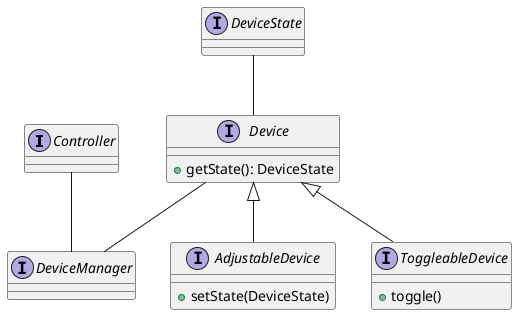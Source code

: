 @startuml domain

' left to right direction

interface Controller {}
interface DeviceManager {}
interface DeviceState {}
interface Device {
    + getState(): DeviceState
}

interface AdjustableDevice extends Device {
    + setState(DeviceState)
}
interface ToggleableDevice extends Device {
    + toggle()
}

Controller -- DeviceManager
DeviceState -- Device
Device -- DeviceManager

@enduml
